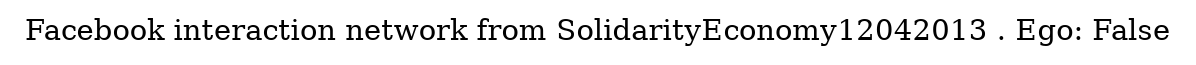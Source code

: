 digraph  {
	graph [label="Facebook interaction network from SolidarityEconomy12042013 . Ego: False"];
}
